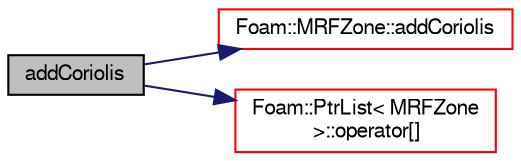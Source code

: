 digraph "addCoriolis"
{
  bgcolor="transparent";
  edge [fontname="FreeSans",fontsize="10",labelfontname="FreeSans",labelfontsize="10"];
  node [fontname="FreeSans",fontsize="10",shape=record];
  rankdir="LR";
  Node461 [label="addCoriolis",height=0.2,width=0.4,color="black", fillcolor="grey75", style="filled", fontcolor="black"];
  Node461 -> Node462 [color="midnightblue",fontsize="10",style="solid",fontname="FreeSans"];
  Node462 [label="Foam::MRFZone::addCoriolis",height=0.2,width=0.4,color="red",URL="$a21898.html#ad34ca5a7d926a60e061d288e019a56a4",tooltip="Add the Coriolis force contribution to the acceleration field. "];
  Node461 -> Node464 [color="midnightblue",fontsize="10",style="solid",fontname="FreeSans"];
  Node464 [label="Foam::PtrList\< MRFZone\l \>::operator[]",height=0.2,width=0.4,color="red",URL="$a25914.html#a92eab3a97cd59afdf63a26b0a90642a9",tooltip="Return element const reference. "];
}
